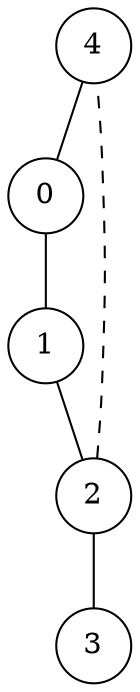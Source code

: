graph G {
  node [shape=circle];
 4 
 0 
 4 -- 0 
 1 
 0 -- 1 
 2 
 1 -- 2 
 3 
 2 -- 3 
 2 -- 4 [style=dashed];
 }

